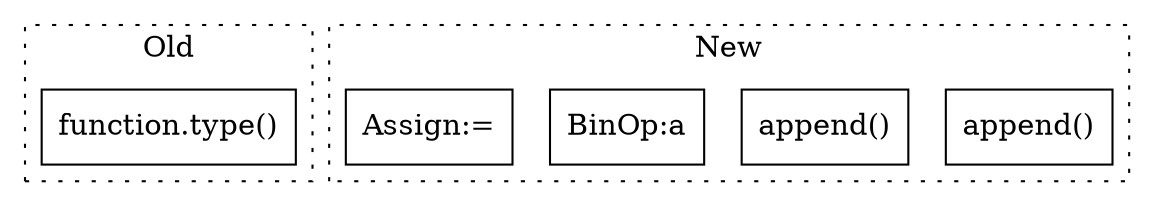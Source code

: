 digraph G {
subgraph cluster0 {
1 [label="function.type()" a="75" s="2553,2559" l="5,1" shape="box"];
label = "Old";
style="dotted";
}
subgraph cluster1 {
2 [label="append()" a="75" s="1879,1921" l="16,1" shape="box"];
3 [label="append()" a="75" s="2069,2086" l="16,1" shape="box"];
4 [label="BinOp:a" a="82" s="1574" l="3" shape="box"];
5 [label="Assign:=" a="68" s="1854" l="3" shape="box"];
label = "New";
style="dotted";
}
}